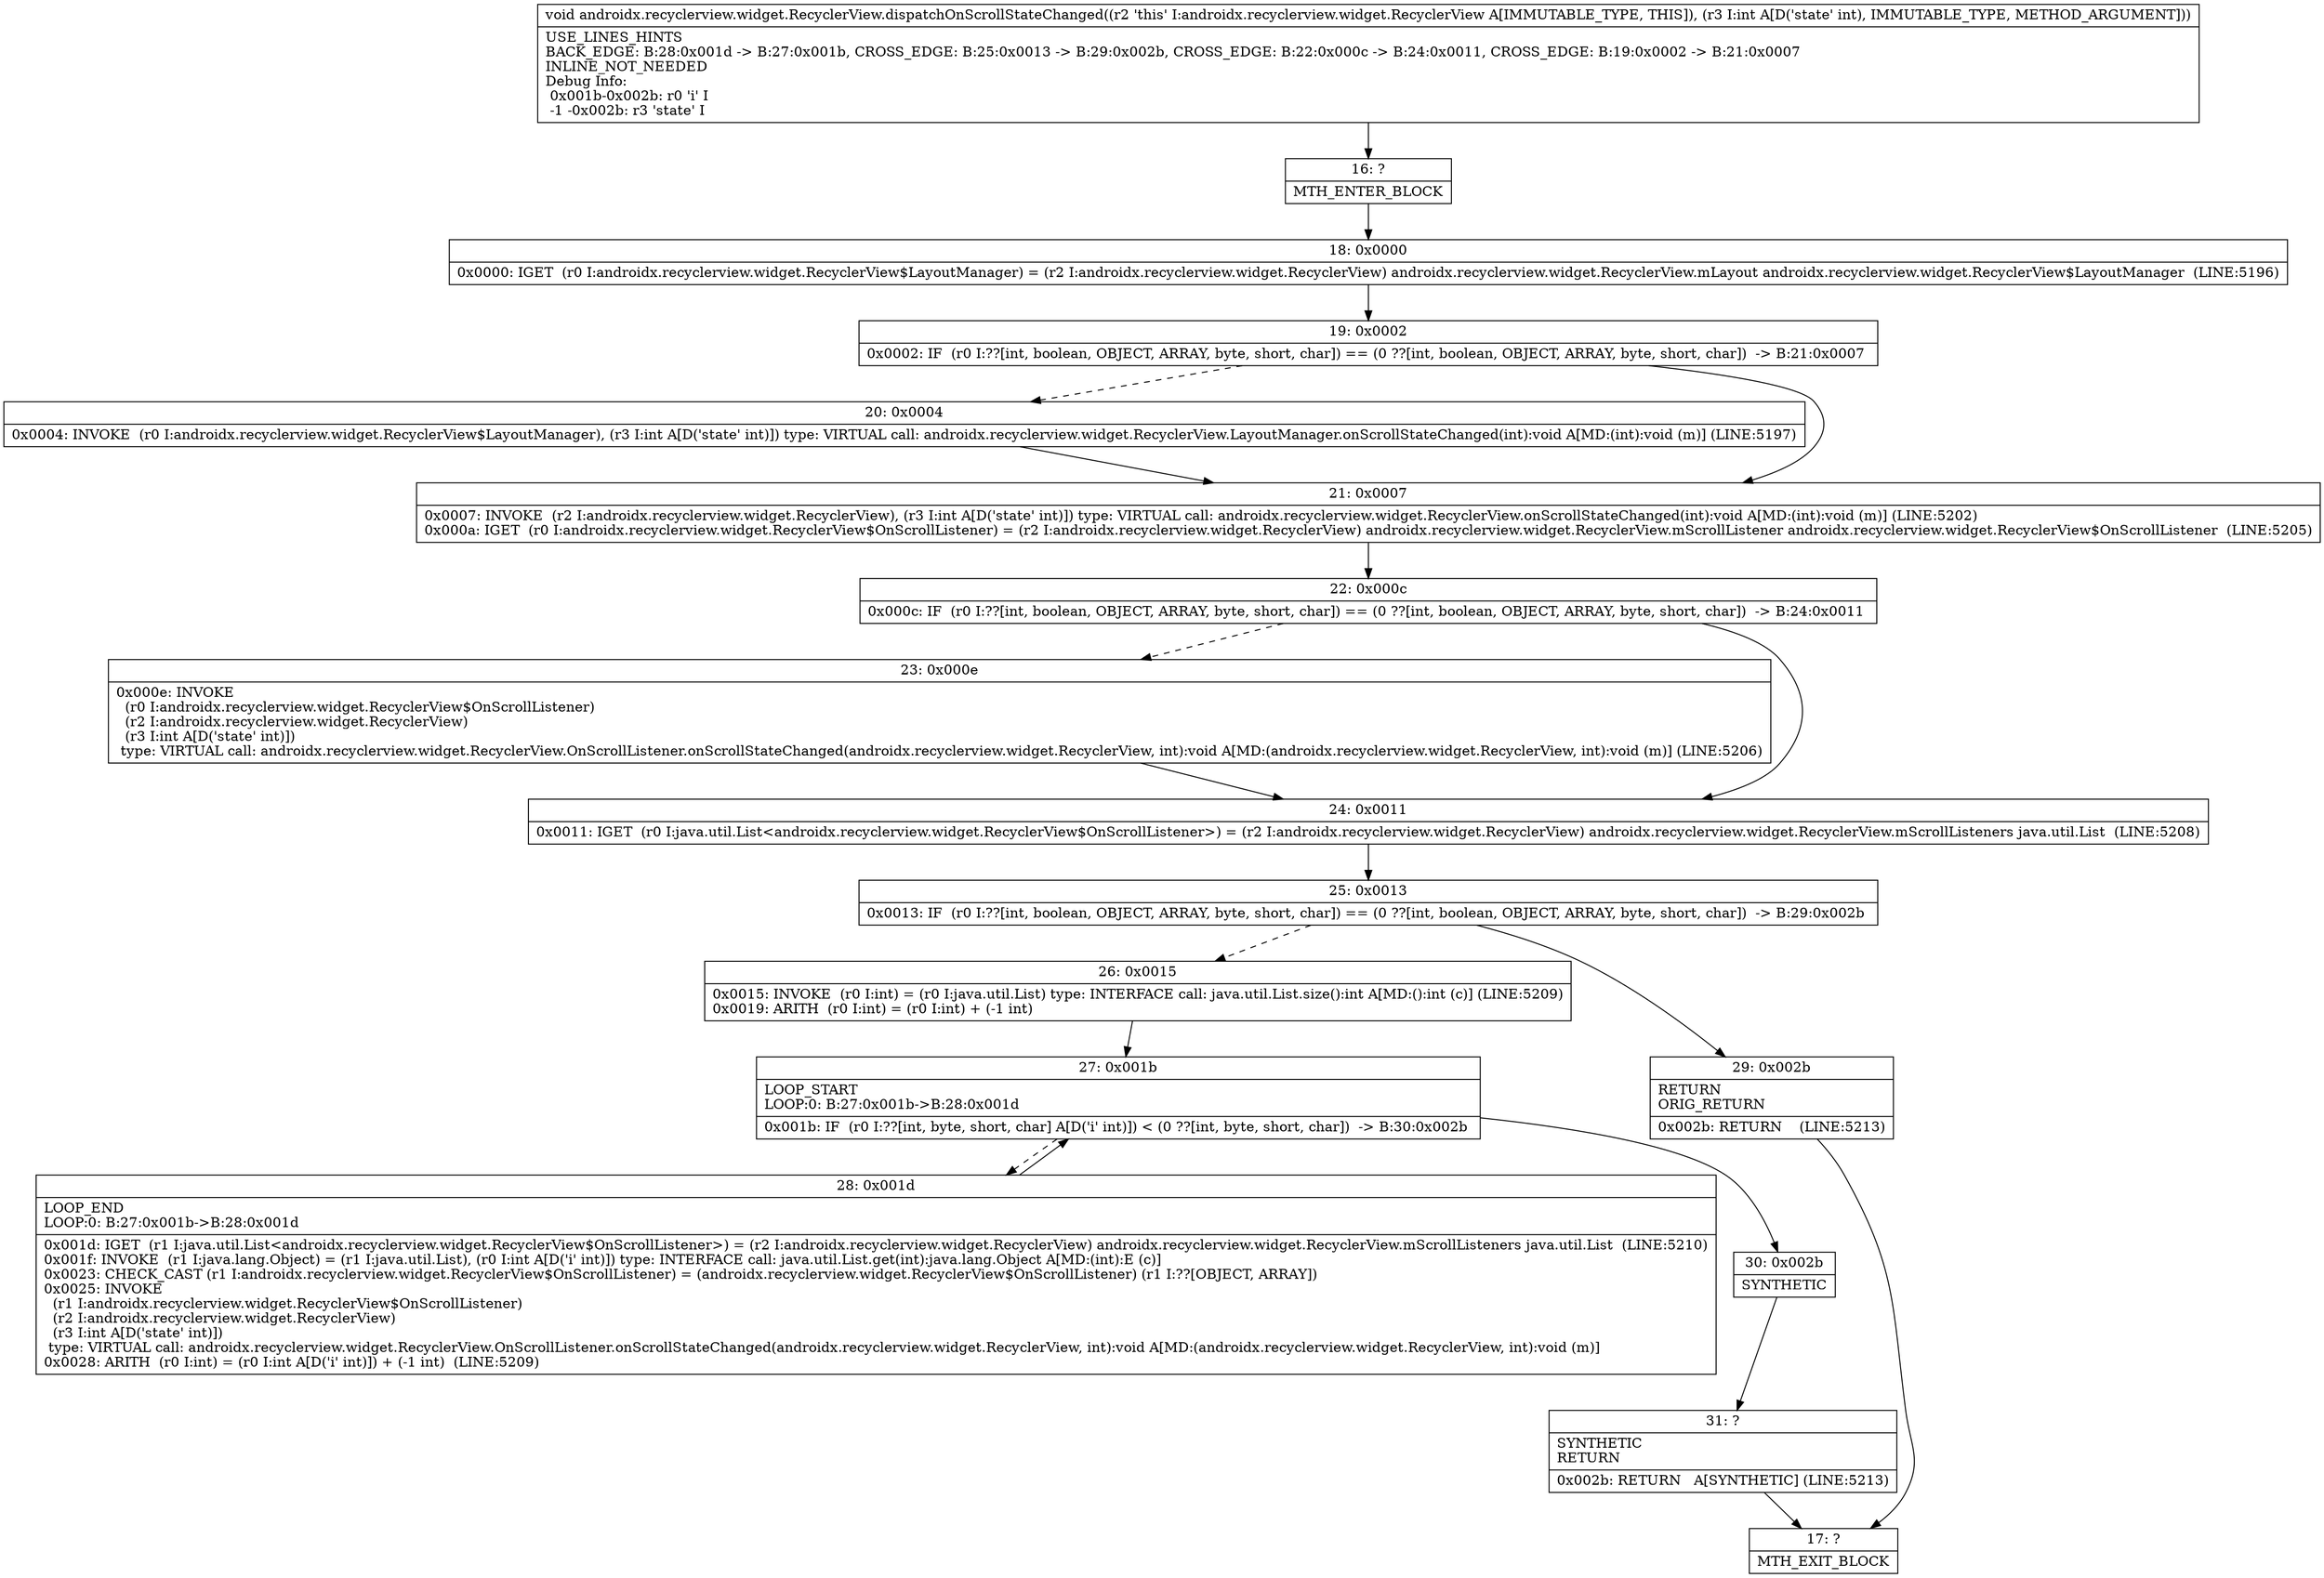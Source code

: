 digraph "CFG forandroidx.recyclerview.widget.RecyclerView.dispatchOnScrollStateChanged(I)V" {
Node_16 [shape=record,label="{16\:\ ?|MTH_ENTER_BLOCK\l}"];
Node_18 [shape=record,label="{18\:\ 0x0000|0x0000: IGET  (r0 I:androidx.recyclerview.widget.RecyclerView$LayoutManager) = (r2 I:androidx.recyclerview.widget.RecyclerView) androidx.recyclerview.widget.RecyclerView.mLayout androidx.recyclerview.widget.RecyclerView$LayoutManager  (LINE:5196)\l}"];
Node_19 [shape=record,label="{19\:\ 0x0002|0x0002: IF  (r0 I:??[int, boolean, OBJECT, ARRAY, byte, short, char]) == (0 ??[int, boolean, OBJECT, ARRAY, byte, short, char])  \-\> B:21:0x0007 \l}"];
Node_20 [shape=record,label="{20\:\ 0x0004|0x0004: INVOKE  (r0 I:androidx.recyclerview.widget.RecyclerView$LayoutManager), (r3 I:int A[D('state' int)]) type: VIRTUAL call: androidx.recyclerview.widget.RecyclerView.LayoutManager.onScrollStateChanged(int):void A[MD:(int):void (m)] (LINE:5197)\l}"];
Node_21 [shape=record,label="{21\:\ 0x0007|0x0007: INVOKE  (r2 I:androidx.recyclerview.widget.RecyclerView), (r3 I:int A[D('state' int)]) type: VIRTUAL call: androidx.recyclerview.widget.RecyclerView.onScrollStateChanged(int):void A[MD:(int):void (m)] (LINE:5202)\l0x000a: IGET  (r0 I:androidx.recyclerview.widget.RecyclerView$OnScrollListener) = (r2 I:androidx.recyclerview.widget.RecyclerView) androidx.recyclerview.widget.RecyclerView.mScrollListener androidx.recyclerview.widget.RecyclerView$OnScrollListener  (LINE:5205)\l}"];
Node_22 [shape=record,label="{22\:\ 0x000c|0x000c: IF  (r0 I:??[int, boolean, OBJECT, ARRAY, byte, short, char]) == (0 ??[int, boolean, OBJECT, ARRAY, byte, short, char])  \-\> B:24:0x0011 \l}"];
Node_23 [shape=record,label="{23\:\ 0x000e|0x000e: INVOKE  \l  (r0 I:androidx.recyclerview.widget.RecyclerView$OnScrollListener)\l  (r2 I:androidx.recyclerview.widget.RecyclerView)\l  (r3 I:int A[D('state' int)])\l type: VIRTUAL call: androidx.recyclerview.widget.RecyclerView.OnScrollListener.onScrollStateChanged(androidx.recyclerview.widget.RecyclerView, int):void A[MD:(androidx.recyclerview.widget.RecyclerView, int):void (m)] (LINE:5206)\l}"];
Node_24 [shape=record,label="{24\:\ 0x0011|0x0011: IGET  (r0 I:java.util.List\<androidx.recyclerview.widget.RecyclerView$OnScrollListener\>) = (r2 I:androidx.recyclerview.widget.RecyclerView) androidx.recyclerview.widget.RecyclerView.mScrollListeners java.util.List  (LINE:5208)\l}"];
Node_25 [shape=record,label="{25\:\ 0x0013|0x0013: IF  (r0 I:??[int, boolean, OBJECT, ARRAY, byte, short, char]) == (0 ??[int, boolean, OBJECT, ARRAY, byte, short, char])  \-\> B:29:0x002b \l}"];
Node_26 [shape=record,label="{26\:\ 0x0015|0x0015: INVOKE  (r0 I:int) = (r0 I:java.util.List) type: INTERFACE call: java.util.List.size():int A[MD:():int (c)] (LINE:5209)\l0x0019: ARITH  (r0 I:int) = (r0 I:int) + (\-1 int) \l}"];
Node_27 [shape=record,label="{27\:\ 0x001b|LOOP_START\lLOOP:0: B:27:0x001b\-\>B:28:0x001d\l|0x001b: IF  (r0 I:??[int, byte, short, char] A[D('i' int)]) \< (0 ??[int, byte, short, char])  \-\> B:30:0x002b \l}"];
Node_28 [shape=record,label="{28\:\ 0x001d|LOOP_END\lLOOP:0: B:27:0x001b\-\>B:28:0x001d\l|0x001d: IGET  (r1 I:java.util.List\<androidx.recyclerview.widget.RecyclerView$OnScrollListener\>) = (r2 I:androidx.recyclerview.widget.RecyclerView) androidx.recyclerview.widget.RecyclerView.mScrollListeners java.util.List  (LINE:5210)\l0x001f: INVOKE  (r1 I:java.lang.Object) = (r1 I:java.util.List), (r0 I:int A[D('i' int)]) type: INTERFACE call: java.util.List.get(int):java.lang.Object A[MD:(int):E (c)]\l0x0023: CHECK_CAST (r1 I:androidx.recyclerview.widget.RecyclerView$OnScrollListener) = (androidx.recyclerview.widget.RecyclerView$OnScrollListener) (r1 I:??[OBJECT, ARRAY]) \l0x0025: INVOKE  \l  (r1 I:androidx.recyclerview.widget.RecyclerView$OnScrollListener)\l  (r2 I:androidx.recyclerview.widget.RecyclerView)\l  (r3 I:int A[D('state' int)])\l type: VIRTUAL call: androidx.recyclerview.widget.RecyclerView.OnScrollListener.onScrollStateChanged(androidx.recyclerview.widget.RecyclerView, int):void A[MD:(androidx.recyclerview.widget.RecyclerView, int):void (m)]\l0x0028: ARITH  (r0 I:int) = (r0 I:int A[D('i' int)]) + (\-1 int)  (LINE:5209)\l}"];
Node_30 [shape=record,label="{30\:\ 0x002b|SYNTHETIC\l}"];
Node_31 [shape=record,label="{31\:\ ?|SYNTHETIC\lRETURN\l|0x002b: RETURN   A[SYNTHETIC] (LINE:5213)\l}"];
Node_17 [shape=record,label="{17\:\ ?|MTH_EXIT_BLOCK\l}"];
Node_29 [shape=record,label="{29\:\ 0x002b|RETURN\lORIG_RETURN\l|0x002b: RETURN    (LINE:5213)\l}"];
MethodNode[shape=record,label="{void androidx.recyclerview.widget.RecyclerView.dispatchOnScrollStateChanged((r2 'this' I:androidx.recyclerview.widget.RecyclerView A[IMMUTABLE_TYPE, THIS]), (r3 I:int A[D('state' int), IMMUTABLE_TYPE, METHOD_ARGUMENT]))  | USE_LINES_HINTS\lBACK_EDGE: B:28:0x001d \-\> B:27:0x001b, CROSS_EDGE: B:25:0x0013 \-\> B:29:0x002b, CROSS_EDGE: B:22:0x000c \-\> B:24:0x0011, CROSS_EDGE: B:19:0x0002 \-\> B:21:0x0007\lINLINE_NOT_NEEDED\lDebug Info:\l  0x001b\-0x002b: r0 'i' I\l  \-1 \-0x002b: r3 'state' I\l}"];
MethodNode -> Node_16;Node_16 -> Node_18;
Node_18 -> Node_19;
Node_19 -> Node_20[style=dashed];
Node_19 -> Node_21;
Node_20 -> Node_21;
Node_21 -> Node_22;
Node_22 -> Node_23[style=dashed];
Node_22 -> Node_24;
Node_23 -> Node_24;
Node_24 -> Node_25;
Node_25 -> Node_26[style=dashed];
Node_25 -> Node_29;
Node_26 -> Node_27;
Node_27 -> Node_28[style=dashed];
Node_27 -> Node_30;
Node_28 -> Node_27;
Node_30 -> Node_31;
Node_31 -> Node_17;
Node_29 -> Node_17;
}

